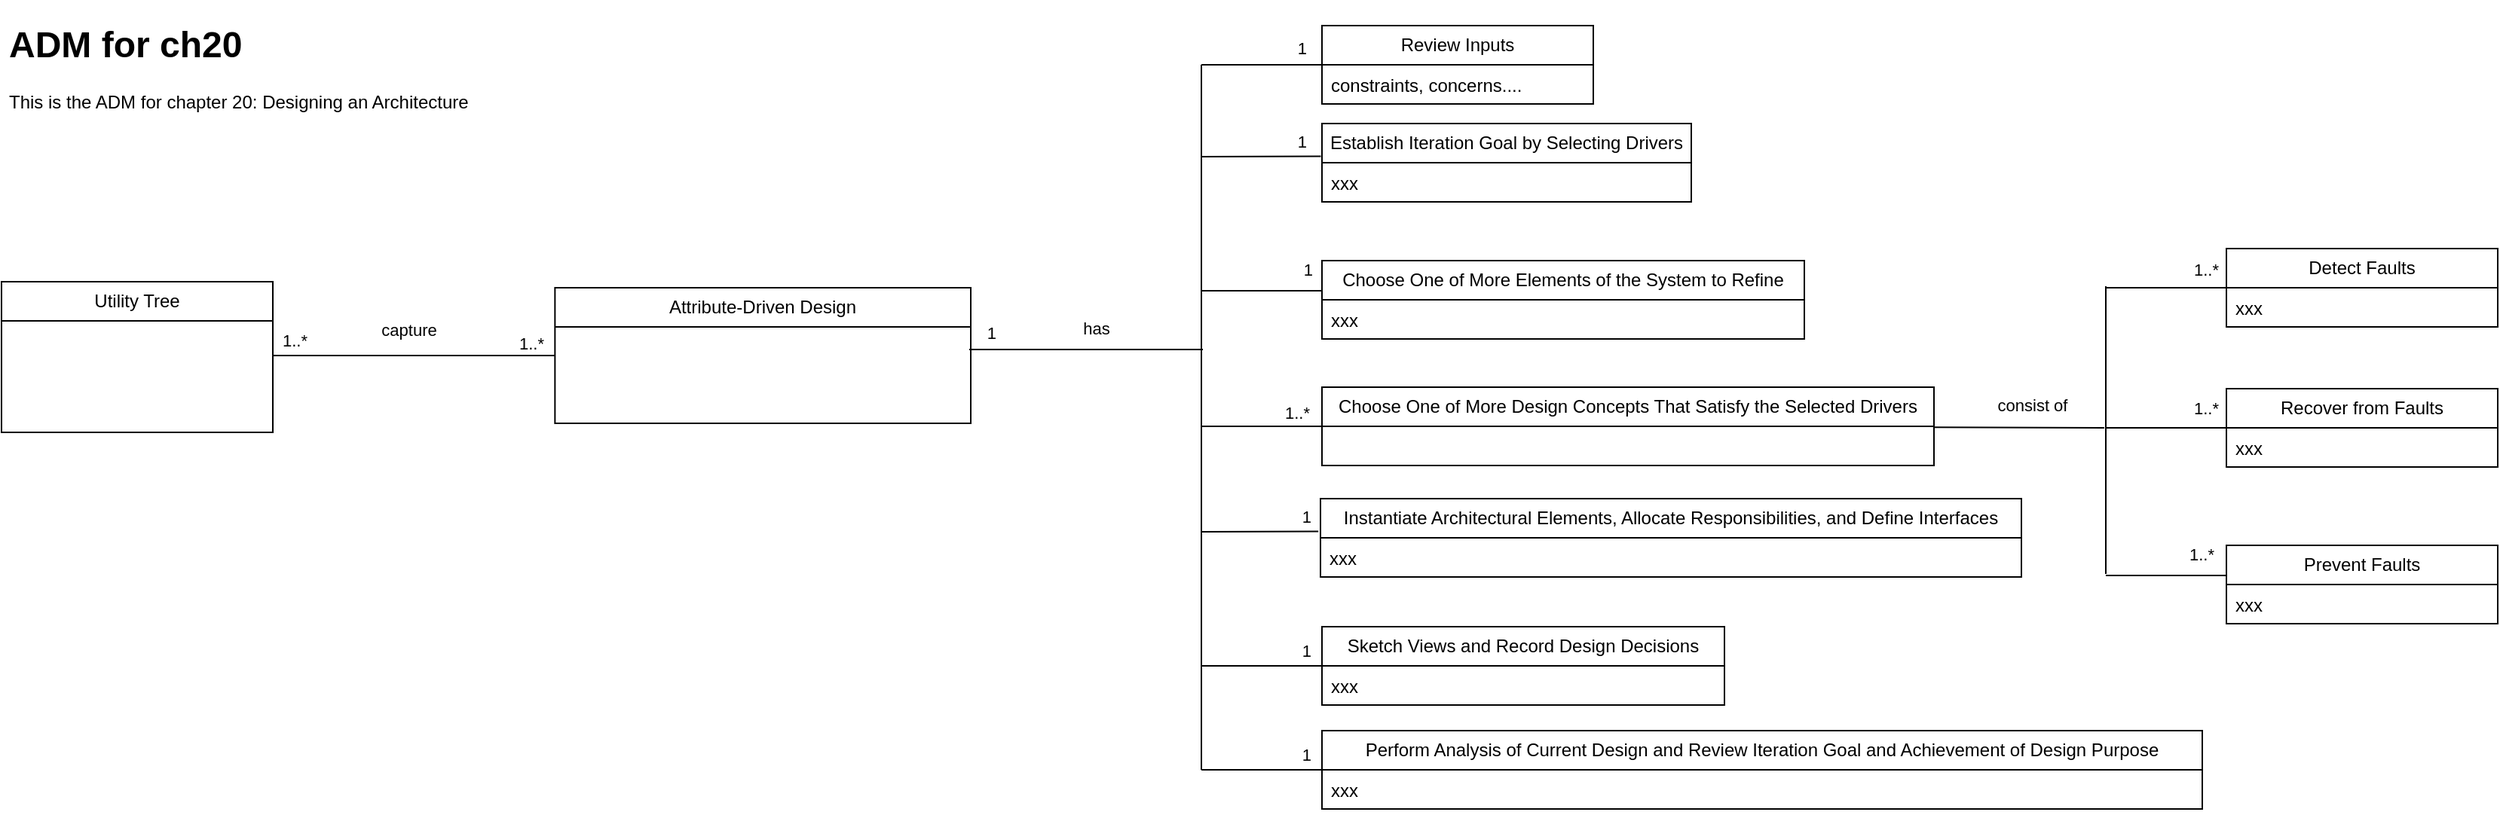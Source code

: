 <mxfile version="22.1.7" type="github">
  <diagram name="Page-1" id="c4acf3e9-155e-7222-9cf6-157b1a14988f">
    <mxGraphModel dx="1840" dy="1068" grid="0" gridSize="10" guides="1" tooltips="1" connect="1" arrows="1" fold="1" page="0" pageScale="1" pageWidth="850" pageHeight="1100" background="none" math="0" shadow="0">
      <root>
        <mxCell id="0" />
        <mxCell id="1" parent="0" />
        <mxCell id="OZuqmoxS4hGVeMsFbTug-1" value="&lt;h1&gt;ADM for ch20&lt;/h1&gt;&lt;p&gt;This is the ADM for chapter 20: Designing an Architecture&lt;/p&gt;" style="text;html=1;strokeColor=none;fillColor=none;spacing=5;spacingTop=-20;whiteSpace=wrap;overflow=hidden;rounded=0;" parent="1" vertex="1">
          <mxGeometry x="320" y="203" width="315" height="120" as="geometry" />
        </mxCell>
        <mxCell id="OZuqmoxS4hGVeMsFbTug-35" value="Utility Tree" style="swimlane;fontStyle=0;childLayout=stackLayout;horizontal=1;startSize=26;fillColor=none;horizontalStack=0;resizeParent=1;resizeParentMax=0;resizeLast=0;collapsible=1;marginBottom=0;whiteSpace=wrap;html=1;" parent="1" vertex="1">
          <mxGeometry x="320" y="380" width="180" height="100" as="geometry" />
        </mxCell>
        <mxCell id="Bf2Zrh9VJoYy281yFuav-2" value="Attribute-Driven Design" style="swimlane;fontStyle=0;childLayout=stackLayout;horizontal=1;startSize=26;fillColor=none;horizontalStack=0;resizeParent=1;resizeParentMax=0;resizeLast=0;collapsible=1;marginBottom=0;whiteSpace=wrap;html=1;" parent="1" vertex="1">
          <mxGeometry x="687.17" y="384" width="275.83" height="90" as="geometry" />
        </mxCell>
        <mxCell id="Bf2Zrh9VJoYy281yFuav-4" value="" style="endArrow=none;html=1;rounded=0;entryX=0;entryY=0.5;entryDx=0;entryDy=0;" parent="1" target="Bf2Zrh9VJoYy281yFuav-2" edge="1">
          <mxGeometry width="50" height="50" relative="1" as="geometry">
            <mxPoint x="500.17" y="429" as="sourcePoint" />
            <mxPoint x="629.17" y="429.156" as="targetPoint" />
          </mxGeometry>
        </mxCell>
        <mxCell id="Bf2Zrh9VJoYy281yFuav-6" value="1..*" style="edgeLabel;resizable=0;html=1;align=right;verticalAlign=bottom;" parent="1" connectable="0" vertex="1">
          <mxGeometry x="680.17" y="429.0" as="geometry" />
        </mxCell>
        <mxCell id="8VK9so_CP51kFQA9M_FP-1" value="" style="endArrow=none;html=1;rounded=0;" parent="1" edge="1">
          <mxGeometry width="50" height="50" relative="1" as="geometry">
            <mxPoint x="962" y="425" as="sourcePoint" />
            <mxPoint x="1117" y="425" as="targetPoint" />
          </mxGeometry>
        </mxCell>
        <mxCell id="8VK9so_CP51kFQA9M_FP-3" value="" style="endArrow=none;html=1;rounded=0;" parent="1" edge="1">
          <mxGeometry width="50" height="50" relative="1" as="geometry">
            <mxPoint x="1116" y="704" as="sourcePoint" />
            <mxPoint x="1116" y="485" as="targetPoint" />
          </mxGeometry>
        </mxCell>
        <mxCell id="8VK9so_CP51kFQA9M_FP-4" value="" style="endArrow=none;html=1;rounded=0;" parent="1" edge="1">
          <mxGeometry width="50" height="50" relative="1" as="geometry">
            <mxPoint x="1116" y="476" as="sourcePoint" />
            <mxPoint x="1196" y="476" as="targetPoint" />
          </mxGeometry>
        </mxCell>
        <mxCell id="8VK9so_CP51kFQA9M_FP-5" value="Choose One of More Design Concepts That Satisfy the Selected Drivers" style="swimlane;fontStyle=0;childLayout=stackLayout;horizontal=1;startSize=26;fillColor=none;horizontalStack=0;resizeParent=1;resizeParentMax=0;resizeLast=0;collapsible=1;marginBottom=0;whiteSpace=wrap;html=1;" parent="1" vertex="1">
          <mxGeometry x="1196" y="450" width="406" height="52" as="geometry" />
        </mxCell>
        <mxCell id="8VK9so_CP51kFQA9M_FP-10" value="" style="endArrow=none;html=1;rounded=0;" parent="1" edge="1">
          <mxGeometry width="50" height="50" relative="1" as="geometry">
            <mxPoint x="1116" y="635" as="sourcePoint" />
            <mxPoint x="1196" y="635" as="targetPoint" />
          </mxGeometry>
        </mxCell>
        <mxCell id="8VK9so_CP51kFQA9M_FP-11" value="Sketch Views and Record Design Decisions" style="swimlane;fontStyle=0;childLayout=stackLayout;horizontal=1;startSize=26;fillColor=none;horizontalStack=0;resizeParent=1;resizeParentMax=0;resizeLast=0;collapsible=1;marginBottom=0;whiteSpace=wrap;html=1;" parent="1" vertex="1">
          <mxGeometry x="1196" y="609" width="267" height="52" as="geometry" />
        </mxCell>
        <mxCell id="8VK9so_CP51kFQA9M_FP-12" value="xxx" style="text;strokeColor=none;fillColor=none;align=left;verticalAlign=top;spacingLeft=4;spacingRight=4;overflow=hidden;rotatable=0;points=[[0,0.5],[1,0.5]];portConstraint=eastwest;whiteSpace=wrap;html=1;" parent="8VK9so_CP51kFQA9M_FP-11" vertex="1">
          <mxGeometry y="26" width="267" height="26" as="geometry" />
        </mxCell>
        <mxCell id="8VK9so_CP51kFQA9M_FP-13" value="1" style="edgeLabel;resizable=0;html=1;align=right;verticalAlign=bottom;" parent="1" connectable="0" vertex="1">
          <mxGeometry x="980.0" y="422.0" as="geometry" />
        </mxCell>
        <mxCell id="8VK9so_CP51kFQA9M_FP-45" value="capture" style="edgeLabel;html=1;align=center;verticalAlign=middle;resizable=0;points=[];" parent="1" vertex="1" connectable="0">
          <mxGeometry x="590.172" y="411.998" as="geometry" />
        </mxCell>
        <mxCell id="9lrhff4a6AsnfSLG2jbU-1" value="has" style="edgeLabel;html=1;align=center;verticalAlign=middle;resizable=0;points=[];" parent="1" vertex="1" connectable="0">
          <mxGeometry x="1077.002" y="352.998" as="geometry">
            <mxPoint x="-31" y="58" as="offset" />
          </mxGeometry>
        </mxCell>
        <mxCell id="9lrhff4a6AsnfSLG2jbU-2" value="Instantiate Architectural Elements, Allocate Responsibilities, and Define Interfaces" style="swimlane;fontStyle=0;childLayout=stackLayout;horizontal=1;startSize=26;fillColor=none;horizontalStack=0;resizeParent=1;resizeParentMax=0;resizeLast=0;collapsible=1;marginBottom=0;whiteSpace=wrap;html=1;" parent="1" vertex="1">
          <mxGeometry x="1195" y="524" width="465" height="52" as="geometry" />
        </mxCell>
        <mxCell id="9lrhff4a6AsnfSLG2jbU-3" value="xxx" style="text;strokeColor=none;fillColor=none;align=left;verticalAlign=top;spacingLeft=4;spacingRight=4;overflow=hidden;rotatable=0;points=[[0,0.5],[1,0.5]];portConstraint=eastwest;whiteSpace=wrap;html=1;" parent="9lrhff4a6AsnfSLG2jbU-2" vertex="1">
          <mxGeometry y="26" width="465" height="26" as="geometry" />
        </mxCell>
        <mxCell id="9lrhff4a6AsnfSLG2jbU-5" value="" style="endArrow=none;html=1;rounded=0;entryX=-0.003;entryY=0.418;entryDx=0;entryDy=0;entryPerimeter=0;" parent="1" target="9lrhff4a6AsnfSLG2jbU-2" edge="1">
          <mxGeometry width="50" height="50" relative="1" as="geometry">
            <mxPoint x="1116" y="546" as="sourcePoint" />
            <mxPoint x="1142" y="500" as="targetPoint" />
          </mxGeometry>
        </mxCell>
        <mxCell id="9lrhff4a6AsnfSLG2jbU-32" value="1..*" style="edgeLabel;resizable=0;html=1;align=right;verticalAlign=bottom;" parent="1" connectable="0" vertex="1">
          <mxGeometry x="523.0" y="427.0" as="geometry" />
        </mxCell>
        <mxCell id="BTqThTdDFxi0YbiNSHeH-1" value="" style="endArrow=none;html=1;rounded=0;" edge="1" parent="1">
          <mxGeometry width="50" height="50" relative="1" as="geometry">
            <mxPoint x="1116" y="386" as="sourcePoint" />
            <mxPoint x="1116" y="236" as="targetPoint" />
          </mxGeometry>
        </mxCell>
        <mxCell id="BTqThTdDFxi0YbiNSHeH-2" value="" style="endArrow=none;html=1;rounded=0;" edge="1" parent="1">
          <mxGeometry width="50" height="50" relative="1" as="geometry">
            <mxPoint x="1116" y="236" as="sourcePoint" />
            <mxPoint x="1196" y="236" as="targetPoint" />
          </mxGeometry>
        </mxCell>
        <mxCell id="BTqThTdDFxi0YbiNSHeH-3" value="Review Inputs" style="swimlane;fontStyle=0;childLayout=stackLayout;horizontal=1;startSize=26;fillColor=none;horizontalStack=0;resizeParent=1;resizeParentMax=0;resizeLast=0;collapsible=1;marginBottom=0;whiteSpace=wrap;html=1;" vertex="1" parent="1">
          <mxGeometry x="1196.0" y="210" width="180" height="52" as="geometry" />
        </mxCell>
        <mxCell id="BTqThTdDFxi0YbiNSHeH-4" value="constraints, concerns...." style="text;strokeColor=none;fillColor=none;align=left;verticalAlign=top;spacingLeft=4;spacingRight=4;overflow=hidden;rotatable=0;points=[[0,0.5],[1,0.5]];portConstraint=eastwest;whiteSpace=wrap;html=1;" vertex="1" parent="BTqThTdDFxi0YbiNSHeH-3">
          <mxGeometry y="26" width="180" height="26" as="geometry" />
        </mxCell>
        <mxCell id="BTqThTdDFxi0YbiNSHeH-5" value="" style="endArrow=none;html=1;rounded=0;" edge="1" parent="1">
          <mxGeometry width="50" height="50" relative="1" as="geometry">
            <mxPoint x="1116" y="386" as="sourcePoint" />
            <mxPoint x="1196" y="386" as="targetPoint" />
          </mxGeometry>
        </mxCell>
        <mxCell id="BTqThTdDFxi0YbiNSHeH-6" value="Choose One of More Elements of the System to Refine" style="swimlane;fontStyle=0;childLayout=stackLayout;horizontal=1;startSize=26;fillColor=none;horizontalStack=0;resizeParent=1;resizeParentMax=0;resizeLast=0;collapsible=1;marginBottom=0;whiteSpace=wrap;html=1;" vertex="1" parent="1">
          <mxGeometry x="1196.0" y="366" width="320" height="52" as="geometry" />
        </mxCell>
        <mxCell id="BTqThTdDFxi0YbiNSHeH-7" value="xxx" style="text;strokeColor=none;fillColor=none;align=left;verticalAlign=top;spacingLeft=4;spacingRight=4;overflow=hidden;rotatable=0;points=[[0,0.5],[1,0.5]];portConstraint=eastwest;whiteSpace=wrap;html=1;" vertex="1" parent="BTqThTdDFxi0YbiNSHeH-6">
          <mxGeometry y="26" width="320" height="26" as="geometry" />
        </mxCell>
        <mxCell id="BTqThTdDFxi0YbiNSHeH-8" value="Establish Iteration Goal by Selecting Drivers" style="swimlane;fontStyle=0;childLayout=stackLayout;horizontal=1;startSize=26;fillColor=none;horizontalStack=0;resizeParent=1;resizeParentMax=0;resizeLast=0;collapsible=1;marginBottom=0;whiteSpace=wrap;html=1;" vertex="1" parent="1">
          <mxGeometry x="1196" y="275" width="245" height="52" as="geometry" />
        </mxCell>
        <mxCell id="BTqThTdDFxi0YbiNSHeH-9" value="xxx" style="text;strokeColor=none;fillColor=none;align=left;verticalAlign=top;spacingLeft=4;spacingRight=4;overflow=hidden;rotatable=0;points=[[0,0.5],[1,0.5]];portConstraint=eastwest;whiteSpace=wrap;html=1;" vertex="1" parent="BTqThTdDFxi0YbiNSHeH-8">
          <mxGeometry y="26" width="245" height="26" as="geometry" />
        </mxCell>
        <mxCell id="BTqThTdDFxi0YbiNSHeH-11" value="" style="endArrow=none;html=1;rounded=0;entryX=-0.003;entryY=0.418;entryDx=0;entryDy=0;entryPerimeter=0;" edge="1" parent="1" target="BTqThTdDFxi0YbiNSHeH-8">
          <mxGeometry width="50" height="50" relative="1" as="geometry">
            <mxPoint x="1116" y="297" as="sourcePoint" />
            <mxPoint x="1142" y="251" as="targetPoint" />
          </mxGeometry>
        </mxCell>
        <mxCell id="BTqThTdDFxi0YbiNSHeH-16" value="" style="endArrow=none;html=1;rounded=0;" edge="1" parent="1">
          <mxGeometry width="50" height="50" relative="1" as="geometry">
            <mxPoint x="1116" y="486" as="sourcePoint" />
            <mxPoint x="1116" y="385" as="targetPoint" />
          </mxGeometry>
        </mxCell>
        <mxCell id="BTqThTdDFxi0YbiNSHeH-17" value="1" style="edgeLabel;resizable=0;html=1;align=right;verticalAlign=bottom;" connectable="0" vertex="1" parent="1">
          <mxGeometry x="1186.0" y="233.0" as="geometry" />
        </mxCell>
        <mxCell id="BTqThTdDFxi0YbiNSHeH-18" value="1" style="edgeLabel;resizable=0;html=1;align=right;verticalAlign=bottom;" connectable="0" vertex="1" parent="1">
          <mxGeometry x="1186.0" y="295.0" as="geometry" />
        </mxCell>
        <mxCell id="BTqThTdDFxi0YbiNSHeH-19" value="1" style="edgeLabel;resizable=0;html=1;align=right;verticalAlign=bottom;" connectable="0" vertex="1" parent="1">
          <mxGeometry x="1190.0" y="380.0" as="geometry" />
        </mxCell>
        <mxCell id="BTqThTdDFxi0YbiNSHeH-21" value="1" style="edgeLabel;resizable=0;html=1;align=right;verticalAlign=bottom;" connectable="0" vertex="1" parent="1">
          <mxGeometry x="1189.0" y="544.0" as="geometry" />
        </mxCell>
        <mxCell id="BTqThTdDFxi0YbiNSHeH-22" value="1" style="edgeLabel;resizable=0;html=1;align=right;verticalAlign=bottom;" connectable="0" vertex="1" parent="1">
          <mxGeometry x="1211.0" y="583.0" as="geometry">
            <mxPoint x="-22" y="50" as="offset" />
          </mxGeometry>
        </mxCell>
        <mxCell id="BTqThTdDFxi0YbiNSHeH-23" value="" style="endArrow=none;html=1;rounded=0;" edge="1" parent="1">
          <mxGeometry width="50" height="50" relative="1" as="geometry">
            <mxPoint x="1116" y="704" as="sourcePoint" />
            <mxPoint x="1196" y="704" as="targetPoint" />
          </mxGeometry>
        </mxCell>
        <mxCell id="BTqThTdDFxi0YbiNSHeH-24" value="Perform Analysis of Current Design and Review Iteration Goal and Achievement of Design Purpose" style="swimlane;fontStyle=0;childLayout=stackLayout;horizontal=1;startSize=26;fillColor=none;horizontalStack=0;resizeParent=1;resizeParentMax=0;resizeLast=0;collapsible=1;marginBottom=0;whiteSpace=wrap;html=1;" vertex="1" parent="1">
          <mxGeometry x="1196" y="678" width="584" height="52" as="geometry" />
        </mxCell>
        <mxCell id="BTqThTdDFxi0YbiNSHeH-25" value="xxx" style="text;strokeColor=none;fillColor=none;align=left;verticalAlign=top;spacingLeft=4;spacingRight=4;overflow=hidden;rotatable=0;points=[[0,0.5],[1,0.5]];portConstraint=eastwest;whiteSpace=wrap;html=1;" vertex="1" parent="BTqThTdDFxi0YbiNSHeH-24">
          <mxGeometry y="26" width="584" height="26" as="geometry" />
        </mxCell>
        <mxCell id="BTqThTdDFxi0YbiNSHeH-26" value="1" style="edgeLabel;resizable=0;html=1;align=right;verticalAlign=bottom;" connectable="0" vertex="1" parent="1">
          <mxGeometry x="1211.0" y="652.0" as="geometry">
            <mxPoint x="-22" y="50" as="offset" />
          </mxGeometry>
        </mxCell>
        <mxCell id="BTqThTdDFxi0YbiNSHeH-28" value="" style="endArrow=none;html=1;rounded=0;" edge="1" parent="1">
          <mxGeometry width="50" height="50" relative="1" as="geometry">
            <mxPoint x="1716" y="574" as="sourcePoint" />
            <mxPoint x="1716" y="383" as="targetPoint" />
          </mxGeometry>
        </mxCell>
        <mxCell id="BTqThTdDFxi0YbiNSHeH-29" value="" style="endArrow=none;html=1;rounded=0;" edge="1" parent="1">
          <mxGeometry width="50" height="50" relative="1" as="geometry">
            <mxPoint x="1716" y="477" as="sourcePoint" />
            <mxPoint x="1796" y="477" as="targetPoint" />
          </mxGeometry>
        </mxCell>
        <mxCell id="BTqThTdDFxi0YbiNSHeH-30" value="Recover from Faults" style="swimlane;fontStyle=0;childLayout=stackLayout;horizontal=1;startSize=26;fillColor=none;horizontalStack=0;resizeParent=1;resizeParentMax=0;resizeLast=0;collapsible=1;marginBottom=0;whiteSpace=wrap;html=1;" vertex="1" parent="1">
          <mxGeometry x="1796.0" y="451" width="180" height="52" as="geometry" />
        </mxCell>
        <mxCell id="BTqThTdDFxi0YbiNSHeH-31" value="xxx" style="text;strokeColor=none;fillColor=none;align=left;verticalAlign=top;spacingLeft=4;spacingRight=4;overflow=hidden;rotatable=0;points=[[0,0.5],[1,0.5]];portConstraint=eastwest;whiteSpace=wrap;html=1;" vertex="1" parent="BTqThTdDFxi0YbiNSHeH-30">
          <mxGeometry y="26" width="180" height="26" as="geometry" />
        </mxCell>
        <mxCell id="BTqThTdDFxi0YbiNSHeH-32" value="" style="endArrow=none;html=1;rounded=0;" edge="1" parent="1">
          <mxGeometry width="50" height="50" relative="1" as="geometry">
            <mxPoint x="1716" y="575" as="sourcePoint" />
            <mxPoint x="1796" y="575" as="targetPoint" />
          </mxGeometry>
        </mxCell>
        <mxCell id="BTqThTdDFxi0YbiNSHeH-33" value="Prevent Faults" style="swimlane;fontStyle=0;childLayout=stackLayout;horizontal=1;startSize=26;fillColor=none;horizontalStack=0;resizeParent=1;resizeParentMax=0;resizeLast=0;collapsible=1;marginBottom=0;whiteSpace=wrap;html=1;" vertex="1" parent="1">
          <mxGeometry x="1796.0" y="555" width="180" height="52" as="geometry" />
        </mxCell>
        <mxCell id="BTqThTdDFxi0YbiNSHeH-34" value="xxx" style="text;strokeColor=none;fillColor=none;align=left;verticalAlign=top;spacingLeft=4;spacingRight=4;overflow=hidden;rotatable=0;points=[[0,0.5],[1,0.5]];portConstraint=eastwest;whiteSpace=wrap;html=1;" vertex="1" parent="BTqThTdDFxi0YbiNSHeH-33">
          <mxGeometry y="26" width="180" height="26" as="geometry" />
        </mxCell>
        <mxCell id="BTqThTdDFxi0YbiNSHeH-35" value="1..*" style="edgeLabel;resizable=0;html=1;align=right;verticalAlign=bottom;" connectable="0" vertex="1" parent="1">
          <mxGeometry x="1791.0" y="472.0" as="geometry" />
        </mxCell>
        <mxCell id="BTqThTdDFxi0YbiNSHeH-36" value="1..*" style="edgeLabel;resizable=0;html=1;align=right;verticalAlign=bottom;" connectable="0" vertex="1" parent="1">
          <mxGeometry x="1788.0" y="569.0" as="geometry" />
        </mxCell>
        <mxCell id="BTqThTdDFxi0YbiNSHeH-37" value="" style="endArrow=none;html=1;rounded=0;" edge="1" parent="1">
          <mxGeometry width="50" height="50" relative="1" as="geometry">
            <mxPoint x="1716" y="384" as="sourcePoint" />
            <mxPoint x="1796" y="384" as="targetPoint" />
          </mxGeometry>
        </mxCell>
        <mxCell id="BTqThTdDFxi0YbiNSHeH-38" value="Detect Faults" style="swimlane;fontStyle=0;childLayout=stackLayout;horizontal=1;startSize=26;fillColor=none;horizontalStack=0;resizeParent=1;resizeParentMax=0;resizeLast=0;collapsible=1;marginBottom=0;whiteSpace=wrap;html=1;" vertex="1" parent="1">
          <mxGeometry x="1796.0" y="358" width="180" height="52" as="geometry" />
        </mxCell>
        <mxCell id="BTqThTdDFxi0YbiNSHeH-39" value="xxx" style="text;strokeColor=none;fillColor=none;align=left;verticalAlign=top;spacingLeft=4;spacingRight=4;overflow=hidden;rotatable=0;points=[[0,0.5],[1,0.5]];portConstraint=eastwest;whiteSpace=wrap;html=1;" vertex="1" parent="BTqThTdDFxi0YbiNSHeH-38">
          <mxGeometry y="26" width="180" height="26" as="geometry" />
        </mxCell>
        <mxCell id="BTqThTdDFxi0YbiNSHeH-40" value="1..*" style="edgeLabel;resizable=0;html=1;align=right;verticalAlign=bottom;" connectable="0" vertex="1" parent="1">
          <mxGeometry x="1791.0" y="380.0" as="geometry" />
        </mxCell>
        <mxCell id="BTqThTdDFxi0YbiNSHeH-51" value="consist of" style="edgeLabel;html=1;align=center;verticalAlign=middle;resizable=0;points=[];" vertex="1" connectable="0" parent="1">
          <mxGeometry x="1698.002" y="403.998" as="geometry">
            <mxPoint x="-31" y="58" as="offset" />
          </mxGeometry>
        </mxCell>
        <mxCell id="BTqThTdDFxi0YbiNSHeH-53" value="" style="endArrow=none;html=1;rounded=0;exitX=1;exitY=0.5;exitDx=0;exitDy=0;" edge="1" parent="1">
          <mxGeometry width="50" height="50" relative="1" as="geometry">
            <mxPoint x="1602" y="476.6" as="sourcePoint" />
            <mxPoint x="1715" y="477" as="targetPoint" />
          </mxGeometry>
        </mxCell>
        <mxCell id="BTqThTdDFxi0YbiNSHeH-54" value="1..*" style="edgeLabel;resizable=0;html=1;align=right;verticalAlign=bottom;" connectable="0" vertex="1" parent="1">
          <mxGeometry x="707.0" y="452.0" as="geometry">
            <mxPoint x="481" y="23" as="offset" />
          </mxGeometry>
        </mxCell>
      </root>
    </mxGraphModel>
  </diagram>
</mxfile>
